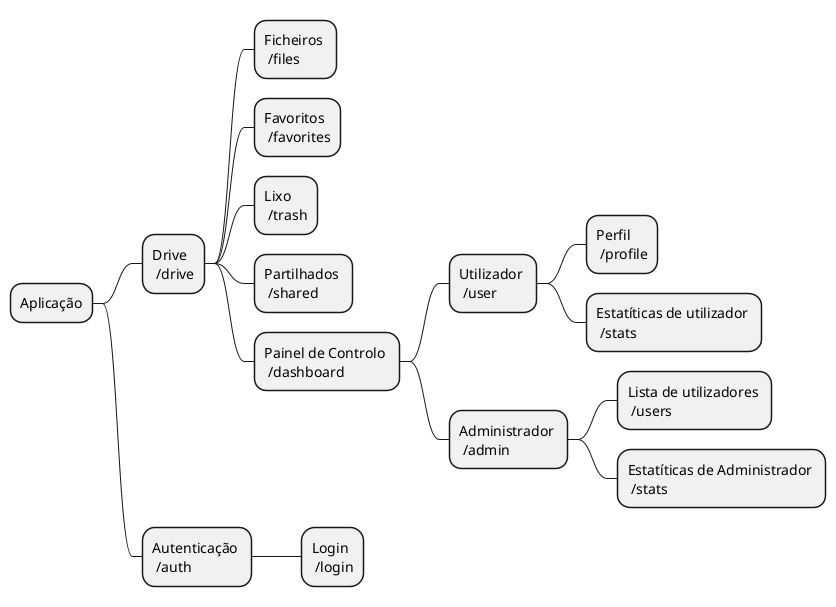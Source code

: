 @startmindmap

skinparam linetype ortho
skinparam Monochrome true

* Aplicação
** Drive \n /drive
*** Ficheiros \n /files
*** Favoritos \n /favorites
*** Lixo \n /trash
*** Partilhados \n /shared
*** Painel de Controlo \n /dashboard
**** Utilizador \n /user
***** Perfil \n /profile
***** Estatíticas de utilizador \n /stats
**** Administrador \n /admin
***** Lista de utilizadores \n /users
***** Estatíticas de Administrador \n /stats
** Autenticação \n /auth
*** Login \n /login


@endmindmap





